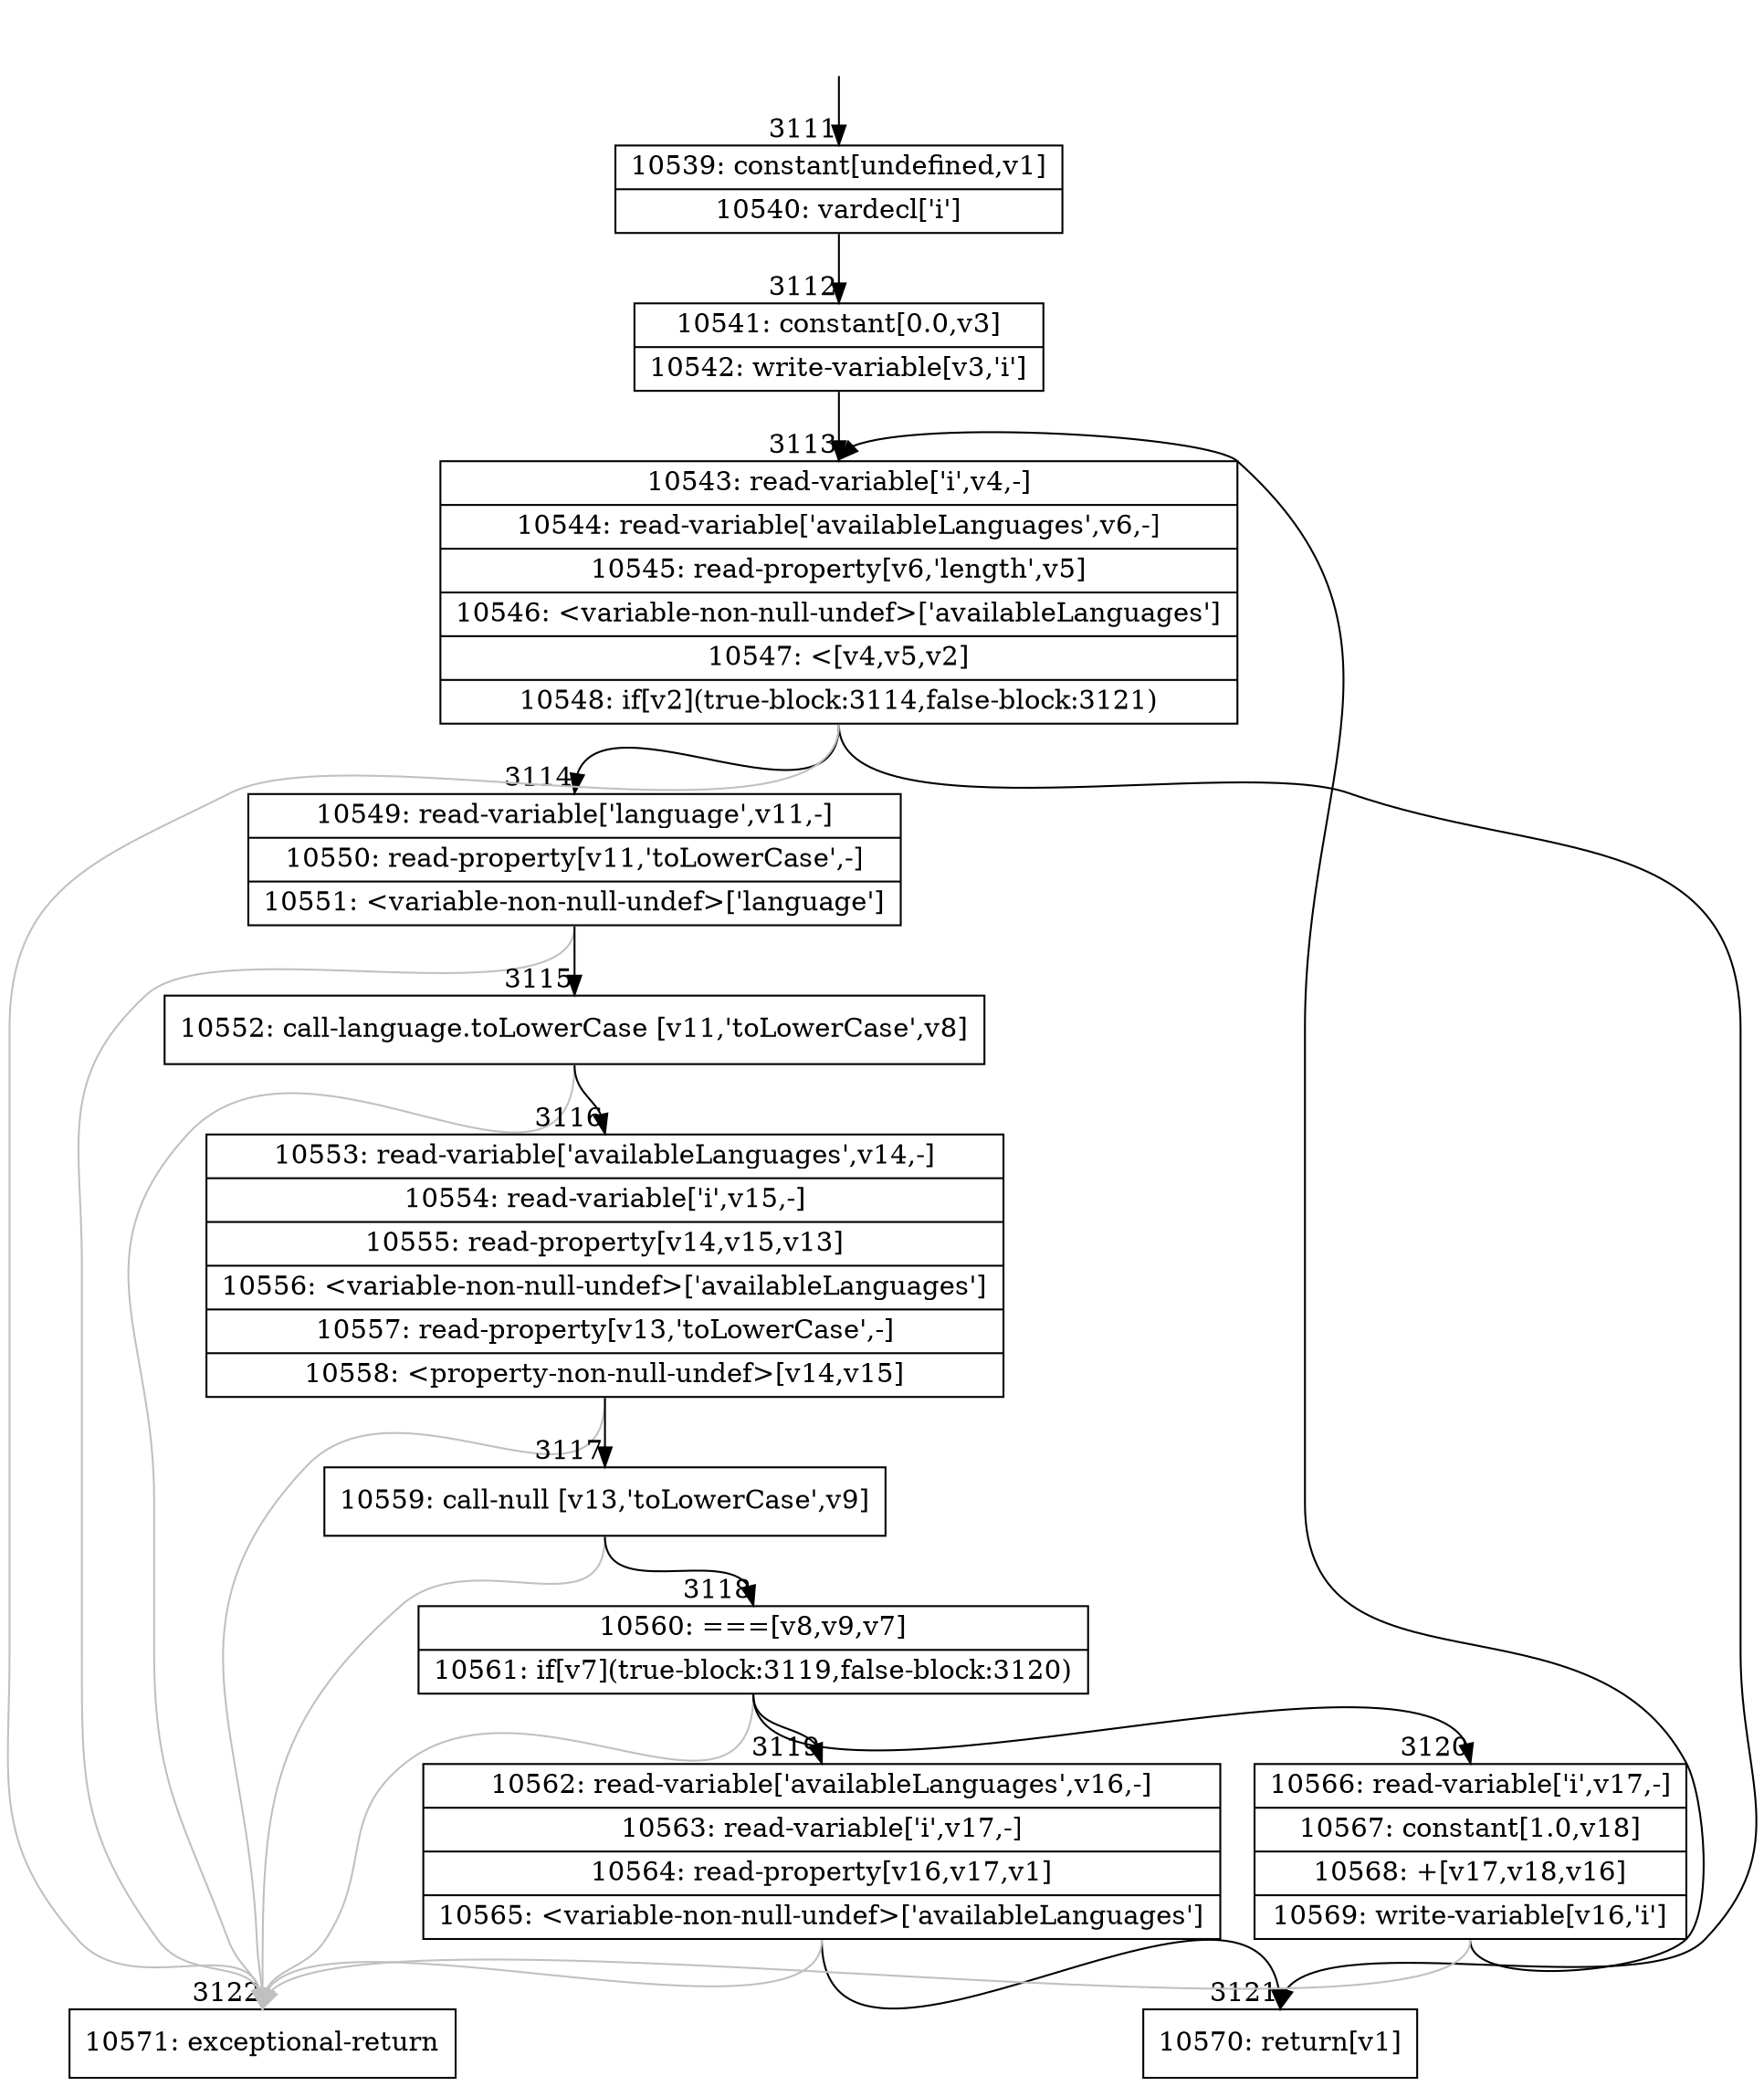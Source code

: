 digraph {
rankdir="TD"
BB_entry166[shape=none,label=""];
BB_entry166 -> BB3111 [tailport=s, headport=n, headlabel="    3111"]
BB3111 [shape=record label="{10539: constant[undefined,v1]|10540: vardecl['i']}" ] 
BB3111 -> BB3112 [tailport=s, headport=n, headlabel="      3112"]
BB3112 [shape=record label="{10541: constant[0.0,v3]|10542: write-variable[v3,'i']}" ] 
BB3112 -> BB3113 [tailport=s, headport=n, headlabel="      3113"]
BB3113 [shape=record label="{10543: read-variable['i',v4,-]|10544: read-variable['availableLanguages',v6,-]|10545: read-property[v6,'length',v5]|10546: \<variable-non-null-undef\>['availableLanguages']|10547: \<[v4,v5,v2]|10548: if[v2](true-block:3114,false-block:3121)}" ] 
BB3113 -> BB3114 [tailport=s, headport=n, headlabel="      3114"]
BB3113 -> BB3121 [tailport=s, headport=n, headlabel="      3121"]
BB3113 -> BB3122 [tailport=s, headport=n, color=gray, headlabel="      3122"]
BB3114 [shape=record label="{10549: read-variable['language',v11,-]|10550: read-property[v11,'toLowerCase',-]|10551: \<variable-non-null-undef\>['language']}" ] 
BB3114 -> BB3115 [tailport=s, headport=n, headlabel="      3115"]
BB3114 -> BB3122 [tailport=s, headport=n, color=gray]
BB3115 [shape=record label="{10552: call-language.toLowerCase [v11,'toLowerCase',v8]}" ] 
BB3115 -> BB3116 [tailport=s, headport=n, headlabel="      3116"]
BB3115 -> BB3122 [tailport=s, headport=n, color=gray]
BB3116 [shape=record label="{10553: read-variable['availableLanguages',v14,-]|10554: read-variable['i',v15,-]|10555: read-property[v14,v15,v13]|10556: \<variable-non-null-undef\>['availableLanguages']|10557: read-property[v13,'toLowerCase',-]|10558: \<property-non-null-undef\>[v14,v15]}" ] 
BB3116 -> BB3117 [tailport=s, headport=n, headlabel="      3117"]
BB3116 -> BB3122 [tailport=s, headport=n, color=gray]
BB3117 [shape=record label="{10559: call-null [v13,'toLowerCase',v9]}" ] 
BB3117 -> BB3118 [tailport=s, headport=n, headlabel="      3118"]
BB3117 -> BB3122 [tailport=s, headport=n, color=gray]
BB3118 [shape=record label="{10560: ===[v8,v9,v7]|10561: if[v7](true-block:3119,false-block:3120)}" ] 
BB3118 -> BB3119 [tailport=s, headport=n, headlabel="      3119"]
BB3118 -> BB3120 [tailport=s, headport=n, headlabel="      3120"]
BB3118 -> BB3122 [tailport=s, headport=n, color=gray]
BB3119 [shape=record label="{10562: read-variable['availableLanguages',v16,-]|10563: read-variable['i',v17,-]|10564: read-property[v16,v17,v1]|10565: \<variable-non-null-undef\>['availableLanguages']}" ] 
BB3119 -> BB3121 [tailport=s, headport=n]
BB3119 -> BB3122 [tailport=s, headport=n, color=gray]
BB3120 [shape=record label="{10566: read-variable['i',v17,-]|10567: constant[1.0,v18]|10568: +[v17,v18,v16]|10569: write-variable[v16,'i']}" ] 
BB3120 -> BB3113 [tailport=s, headport=n]
BB3120 -> BB3122 [tailport=s, headport=n, color=gray]
BB3121 [shape=record label="{10570: return[v1]}" ] 
BB3122 [shape=record label="{10571: exceptional-return}" ] 
//#$~ 5289
}
